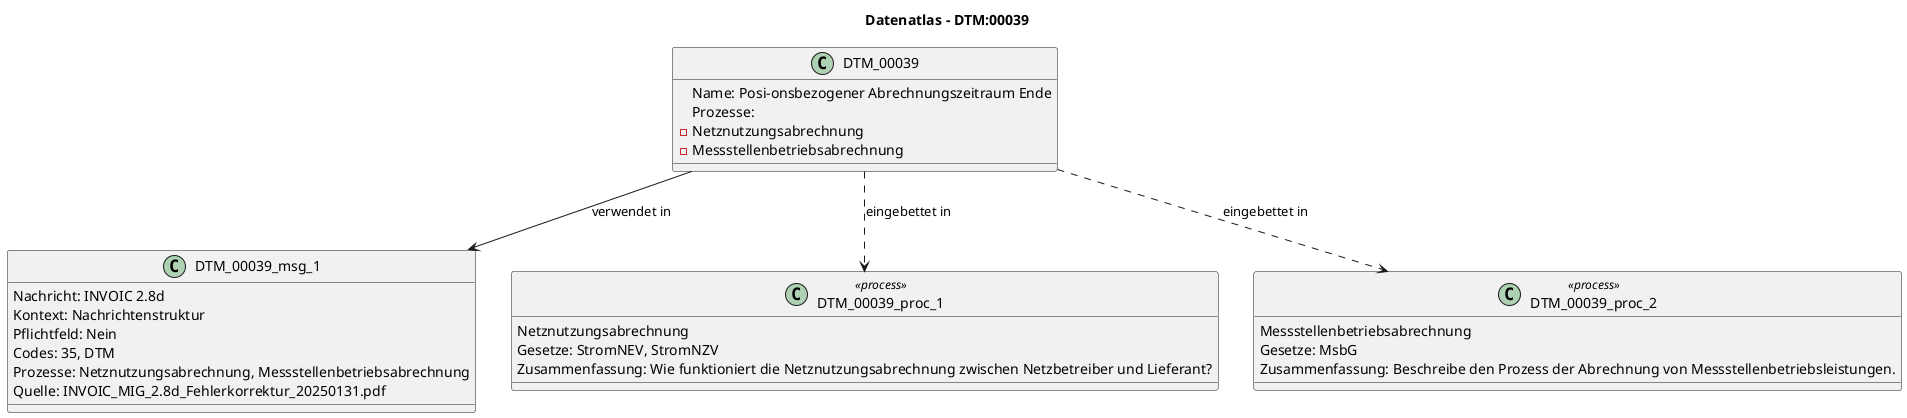 @startuml
title Datenatlas – DTM:00039
class DTM_00039 {
  Name: Posi­onsbezogener Abrechnungszeitraum Ende
  Prozesse:
    - Netznutzungsabrechnung
    - Messstellenbetriebsabrechnung
}
class DTM_00039_msg_1 {
  Nachricht: INVOIC 2.8d
  Kontext: Nachrichtenstruktur
  Pflichtfeld: Nein
  Codes: 35, DTM
  Prozesse: Netznutzungsabrechnung, Messstellenbetriebsabrechnung
  Quelle: INVOIC_MIG_2.8d_Fehlerkorrektur_20250131.pdf
}
DTM_00039 --> DTM_00039_msg_1 : verwendet in
class DTM_00039_proc_1 <<process>> {
  Netznutzungsabrechnung
  Gesetze: StromNEV, StromNZV
  Zusammenfassung: Wie funktioniert die Netznutzungsabrechnung zwischen Netzbetreiber und Lieferant?
}
DTM_00039 ..> DTM_00039_proc_1 : eingebettet in
class DTM_00039_proc_2 <<process>> {
  Messstellenbetriebsabrechnung
  Gesetze: MsbG
  Zusammenfassung: Beschreibe den Prozess der Abrechnung von Messstellenbetriebsleistungen.
}
DTM_00039 ..> DTM_00039_proc_2 : eingebettet in
@enduml